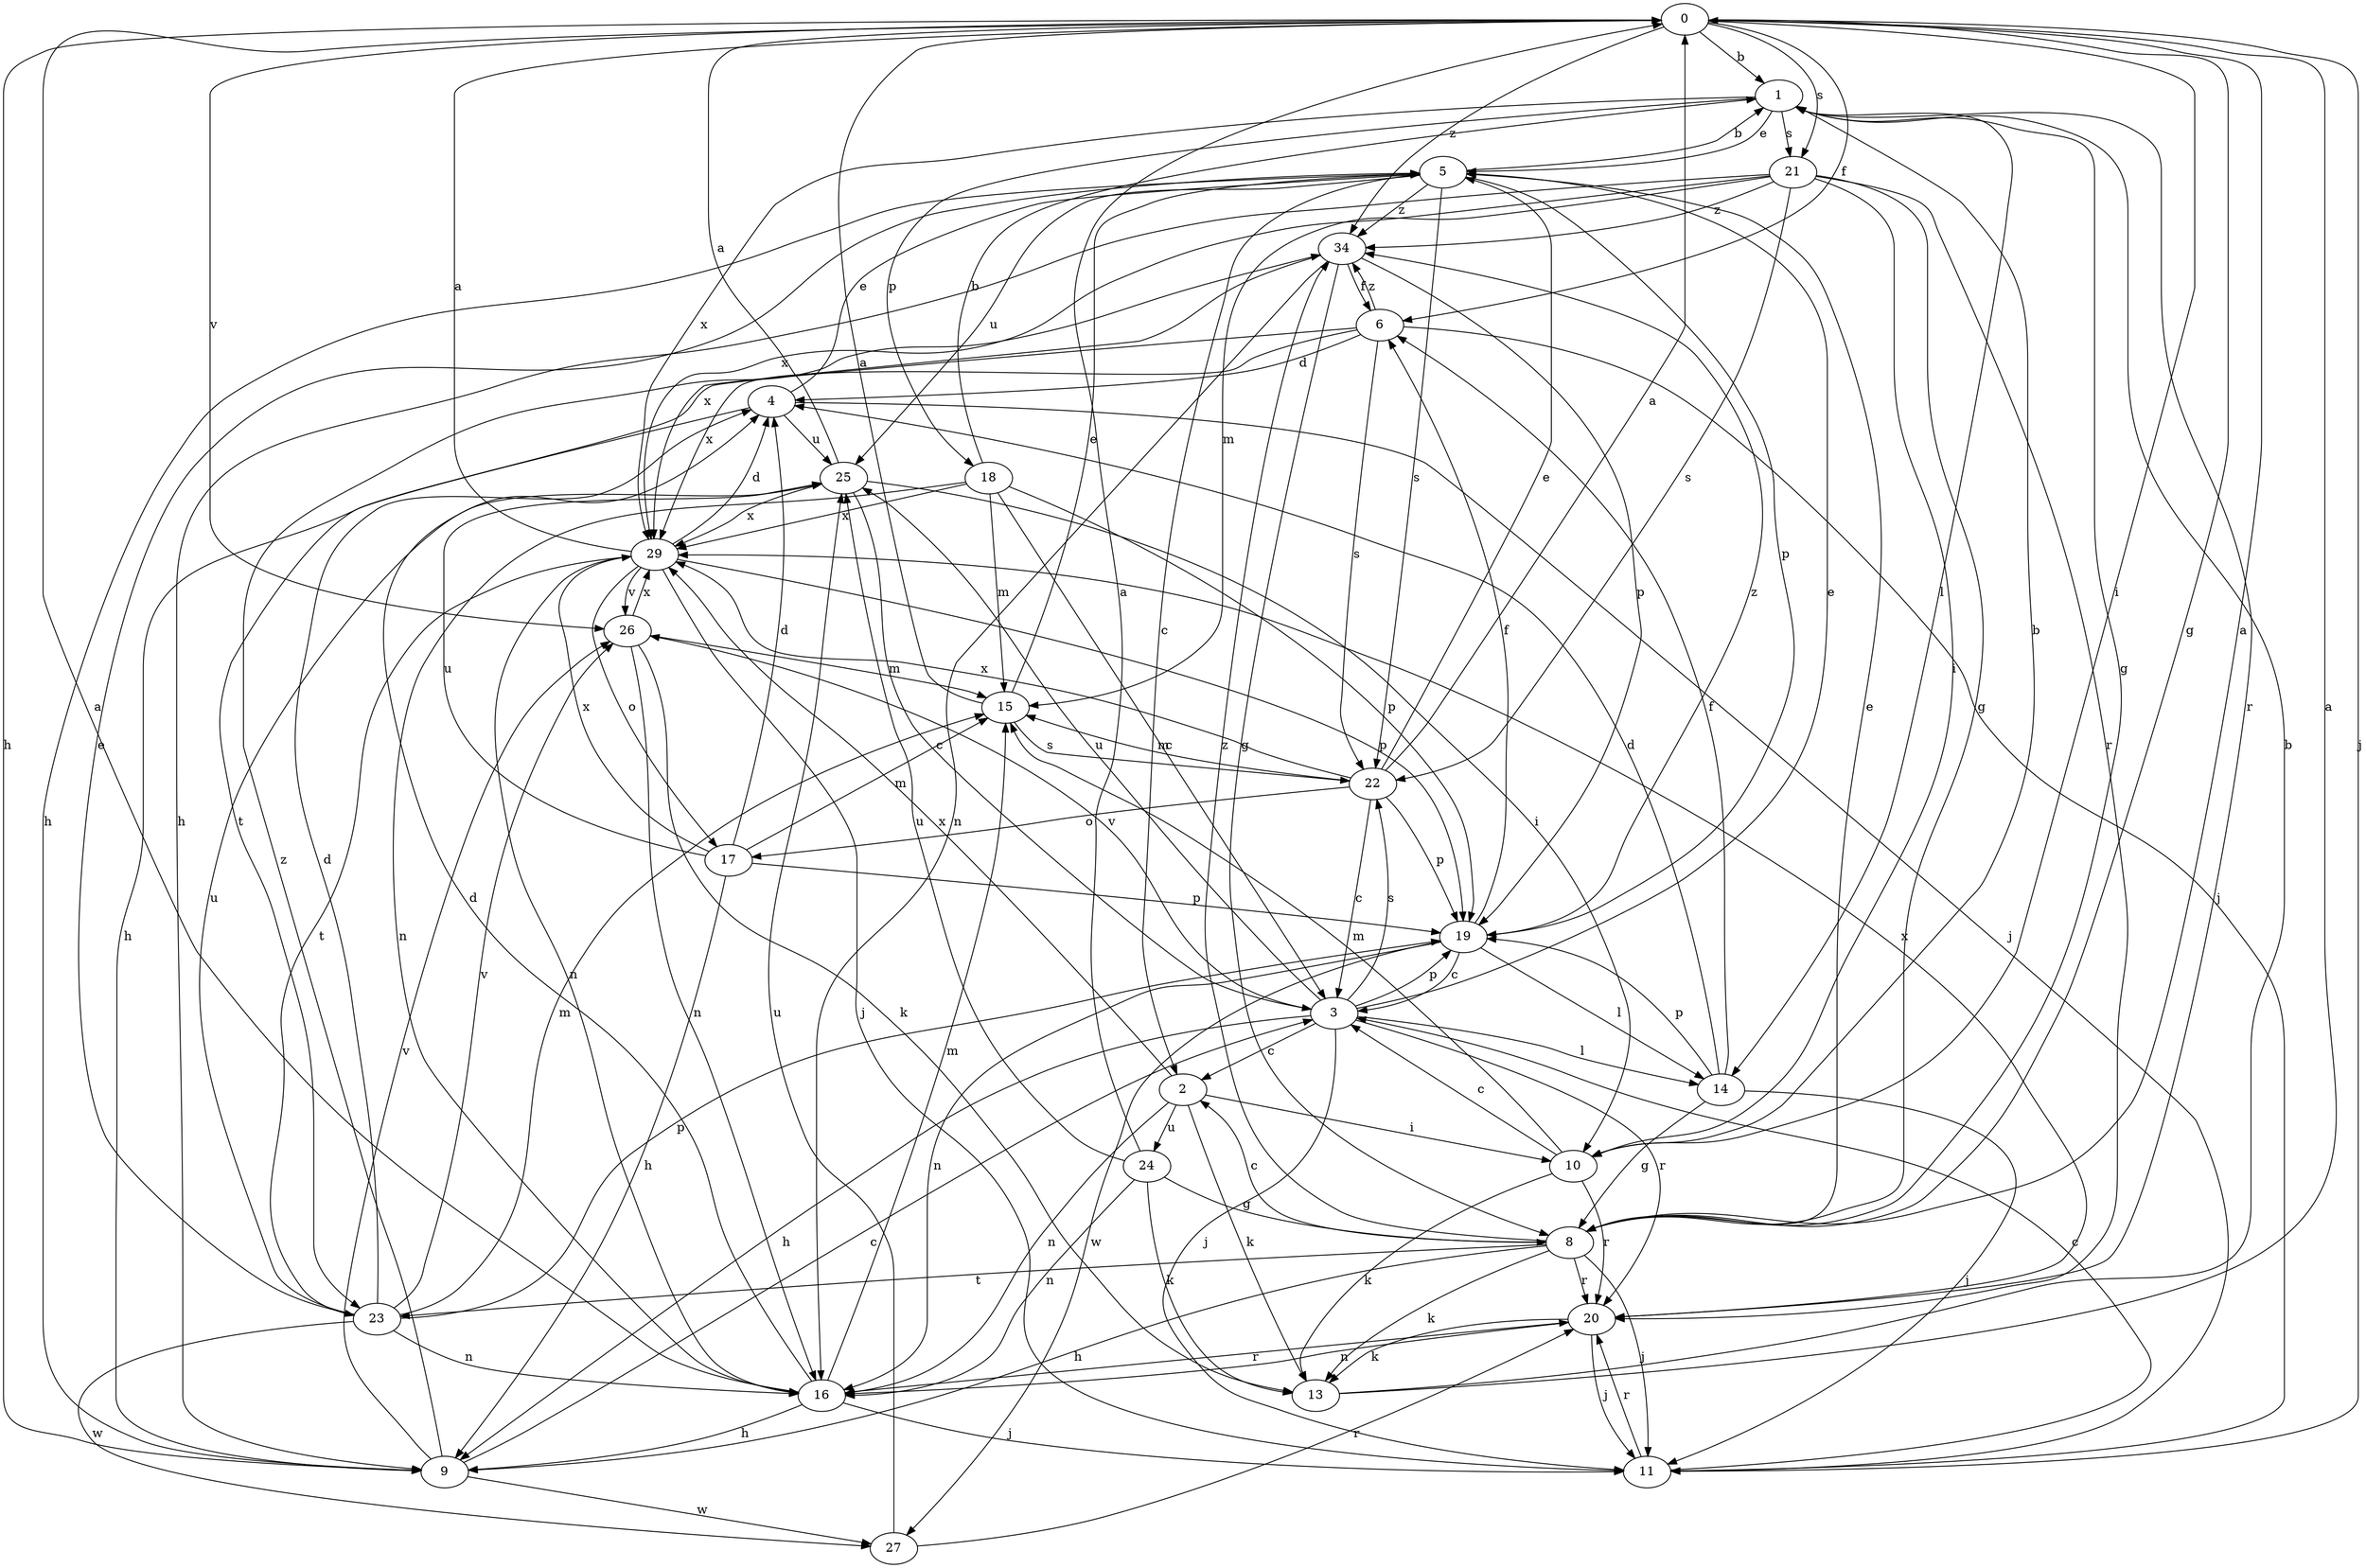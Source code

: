 strict digraph  {
0;
1;
2;
3;
4;
5;
6;
8;
9;
10;
11;
13;
14;
15;
16;
17;
18;
19;
20;
21;
22;
23;
24;
25;
26;
27;
29;
34;
0 -> 1  [label=b];
0 -> 6  [label=f];
0 -> 8  [label=g];
0 -> 9  [label=h];
0 -> 10  [label=i];
0 -> 11  [label=j];
0 -> 21  [label=s];
0 -> 26  [label=v];
0 -> 34  [label=z];
1 -> 5  [label=e];
1 -> 8  [label=g];
1 -> 14  [label=l];
1 -> 18  [label=p];
1 -> 20  [label=r];
1 -> 21  [label=s];
1 -> 29  [label=x];
2 -> 10  [label=i];
2 -> 13  [label=k];
2 -> 16  [label=n];
2 -> 24  [label=u];
2 -> 29  [label=x];
3 -> 2  [label=c];
3 -> 5  [label=e];
3 -> 9  [label=h];
3 -> 11  [label=j];
3 -> 14  [label=l];
3 -> 19  [label=p];
3 -> 20  [label=r];
3 -> 22  [label=s];
3 -> 25  [label=u];
3 -> 26  [label=v];
4 -> 5  [label=e];
4 -> 9  [label=h];
4 -> 11  [label=j];
4 -> 25  [label=u];
5 -> 1  [label=b];
5 -> 2  [label=c];
5 -> 9  [label=h];
5 -> 19  [label=p];
5 -> 22  [label=s];
5 -> 25  [label=u];
5 -> 34  [label=z];
6 -> 4  [label=d];
6 -> 11  [label=j];
6 -> 22  [label=s];
6 -> 23  [label=t];
6 -> 29  [label=x];
6 -> 34  [label=z];
8 -> 0  [label=a];
8 -> 2  [label=c];
8 -> 5  [label=e];
8 -> 9  [label=h];
8 -> 11  [label=j];
8 -> 13  [label=k];
8 -> 20  [label=r];
8 -> 23  [label=t];
8 -> 34  [label=z];
9 -> 3  [label=c];
9 -> 26  [label=v];
9 -> 27  [label=w];
9 -> 34  [label=z];
10 -> 1  [label=b];
10 -> 3  [label=c];
10 -> 13  [label=k];
10 -> 15  [label=m];
10 -> 20  [label=r];
11 -> 3  [label=c];
11 -> 20  [label=r];
13 -> 0  [label=a];
13 -> 1  [label=b];
14 -> 4  [label=d];
14 -> 6  [label=f];
14 -> 8  [label=g];
14 -> 11  [label=j];
14 -> 19  [label=p];
15 -> 0  [label=a];
15 -> 5  [label=e];
15 -> 22  [label=s];
16 -> 0  [label=a];
16 -> 4  [label=d];
16 -> 9  [label=h];
16 -> 11  [label=j];
16 -> 15  [label=m];
16 -> 20  [label=r];
17 -> 4  [label=d];
17 -> 9  [label=h];
17 -> 15  [label=m];
17 -> 19  [label=p];
17 -> 25  [label=u];
17 -> 29  [label=x];
18 -> 1  [label=b];
18 -> 3  [label=c];
18 -> 15  [label=m];
18 -> 16  [label=n];
18 -> 19  [label=p];
18 -> 29  [label=x];
19 -> 3  [label=c];
19 -> 6  [label=f];
19 -> 14  [label=l];
19 -> 16  [label=n];
19 -> 27  [label=w];
19 -> 34  [label=z];
20 -> 11  [label=j];
20 -> 13  [label=k];
20 -> 16  [label=n];
20 -> 29  [label=x];
21 -> 8  [label=g];
21 -> 9  [label=h];
21 -> 10  [label=i];
21 -> 15  [label=m];
21 -> 20  [label=r];
21 -> 22  [label=s];
21 -> 29  [label=x];
21 -> 34  [label=z];
22 -> 0  [label=a];
22 -> 3  [label=c];
22 -> 5  [label=e];
22 -> 15  [label=m];
22 -> 17  [label=o];
22 -> 19  [label=p];
22 -> 29  [label=x];
23 -> 4  [label=d];
23 -> 5  [label=e];
23 -> 15  [label=m];
23 -> 16  [label=n];
23 -> 19  [label=p];
23 -> 25  [label=u];
23 -> 26  [label=v];
23 -> 27  [label=w];
24 -> 0  [label=a];
24 -> 8  [label=g];
24 -> 13  [label=k];
24 -> 16  [label=n];
24 -> 25  [label=u];
25 -> 0  [label=a];
25 -> 3  [label=c];
25 -> 10  [label=i];
25 -> 29  [label=x];
26 -> 13  [label=k];
26 -> 15  [label=m];
26 -> 16  [label=n];
26 -> 29  [label=x];
27 -> 20  [label=r];
27 -> 25  [label=u];
29 -> 0  [label=a];
29 -> 4  [label=d];
29 -> 11  [label=j];
29 -> 16  [label=n];
29 -> 17  [label=o];
29 -> 19  [label=p];
29 -> 23  [label=t];
29 -> 26  [label=v];
34 -> 6  [label=f];
34 -> 8  [label=g];
34 -> 16  [label=n];
34 -> 19  [label=p];
34 -> 29  [label=x];
}
